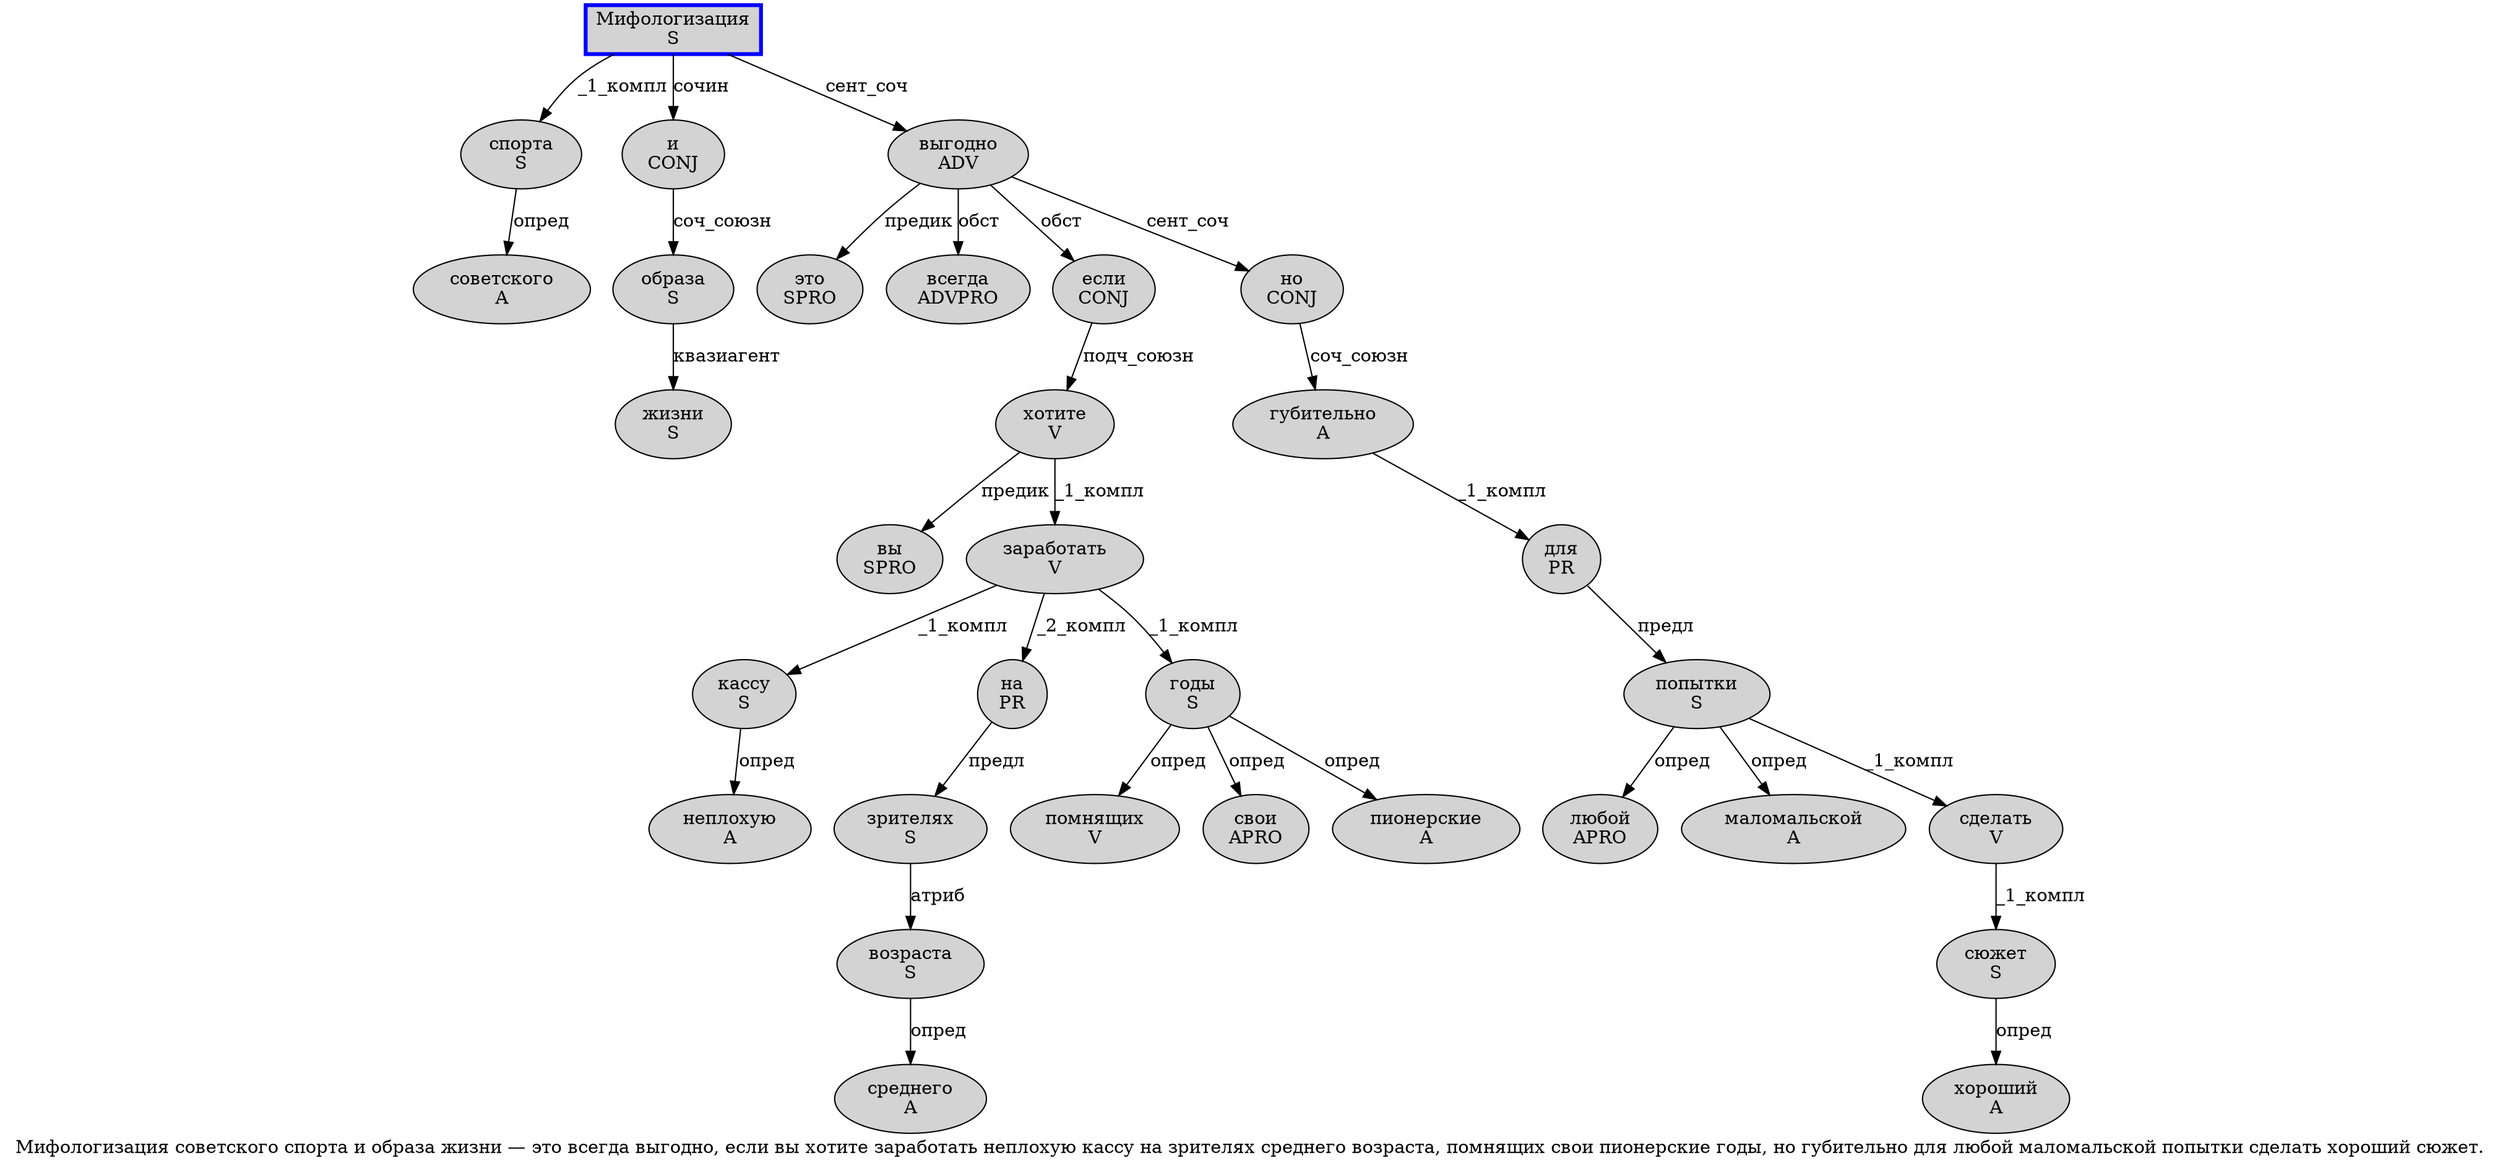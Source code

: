digraph SENTENCE_3663 {
	graph [label="Мифологизация советского спорта и образа жизни — это всегда выгодно, если вы хотите заработать неплохую кассу на зрителях среднего возраста, помнящих свои пионерские годы, но губительно для любой маломальской попытки сделать хороший сюжет."]
	node [style=filled]
		0 [label="Мифологизация
S" color=blue fillcolor=lightgray penwidth=3 shape=box]
		1 [label="советского
A" color="" fillcolor=lightgray penwidth=1 shape=ellipse]
		2 [label="спорта
S" color="" fillcolor=lightgray penwidth=1 shape=ellipse]
		3 [label="и
CONJ" color="" fillcolor=lightgray penwidth=1 shape=ellipse]
		4 [label="образа
S" color="" fillcolor=lightgray penwidth=1 shape=ellipse]
		5 [label="жизни
S" color="" fillcolor=lightgray penwidth=1 shape=ellipse]
		7 [label="это
SPRO" color="" fillcolor=lightgray penwidth=1 shape=ellipse]
		8 [label="всегда
ADVPRO" color="" fillcolor=lightgray penwidth=1 shape=ellipse]
		9 [label="выгодно
ADV" color="" fillcolor=lightgray penwidth=1 shape=ellipse]
		11 [label="если
CONJ" color="" fillcolor=lightgray penwidth=1 shape=ellipse]
		12 [label="вы
SPRO" color="" fillcolor=lightgray penwidth=1 shape=ellipse]
		13 [label="хотите
V" color="" fillcolor=lightgray penwidth=1 shape=ellipse]
		14 [label="заработать
V" color="" fillcolor=lightgray penwidth=1 shape=ellipse]
		15 [label="неплохую
A" color="" fillcolor=lightgray penwidth=1 shape=ellipse]
		16 [label="кассу
S" color="" fillcolor=lightgray penwidth=1 shape=ellipse]
		17 [label="на
PR" color="" fillcolor=lightgray penwidth=1 shape=ellipse]
		18 [label="зрителях
S" color="" fillcolor=lightgray penwidth=1 shape=ellipse]
		19 [label="среднего
A" color="" fillcolor=lightgray penwidth=1 shape=ellipse]
		20 [label="возраста
S" color="" fillcolor=lightgray penwidth=1 shape=ellipse]
		22 [label="помнящих
V" color="" fillcolor=lightgray penwidth=1 shape=ellipse]
		23 [label="свои
APRO" color="" fillcolor=lightgray penwidth=1 shape=ellipse]
		24 [label="пионерские
A" color="" fillcolor=lightgray penwidth=1 shape=ellipse]
		25 [label="годы
S" color="" fillcolor=lightgray penwidth=1 shape=ellipse]
		27 [label="но
CONJ" color="" fillcolor=lightgray penwidth=1 shape=ellipse]
		28 [label="губительно
A" color="" fillcolor=lightgray penwidth=1 shape=ellipse]
		29 [label="для
PR" color="" fillcolor=lightgray penwidth=1 shape=ellipse]
		30 [label="любой
APRO" color="" fillcolor=lightgray penwidth=1 shape=ellipse]
		31 [label="маломальской
A" color="" fillcolor=lightgray penwidth=1 shape=ellipse]
		32 [label="попытки
S" color="" fillcolor=lightgray penwidth=1 shape=ellipse]
		33 [label="сделать
V" color="" fillcolor=lightgray penwidth=1 shape=ellipse]
		34 [label="хороший
A" color="" fillcolor=lightgray penwidth=1 shape=ellipse]
		35 [label="сюжет
S" color="" fillcolor=lightgray penwidth=1 shape=ellipse]
			20 -> 19 [label="опред"]
			2 -> 1 [label="опред"]
			14 -> 16 [label="_1_компл"]
			14 -> 17 [label="_2_компл"]
			14 -> 25 [label="_1_компл"]
			27 -> 28 [label="соч_союзн"]
			32 -> 30 [label="опред"]
			32 -> 31 [label="опред"]
			32 -> 33 [label="_1_компл"]
			35 -> 34 [label="опред"]
			25 -> 22 [label="опред"]
			25 -> 23 [label="опред"]
			25 -> 24 [label="опред"]
			16 -> 15 [label="опред"]
			0 -> 2 [label="_1_компл"]
			0 -> 3 [label="сочин"]
			0 -> 9 [label="сент_соч"]
			13 -> 12 [label="предик"]
			13 -> 14 [label="_1_компл"]
			28 -> 29 [label="_1_компл"]
			18 -> 20 [label="атриб"]
			17 -> 18 [label="предл"]
			29 -> 32 [label="предл"]
			11 -> 13 [label="подч_союзн"]
			4 -> 5 [label="квазиагент"]
			3 -> 4 [label="соч_союзн"]
			33 -> 35 [label="_1_компл"]
			9 -> 7 [label="предик"]
			9 -> 8 [label="обст"]
			9 -> 11 [label="обст"]
			9 -> 27 [label="сент_соч"]
}
